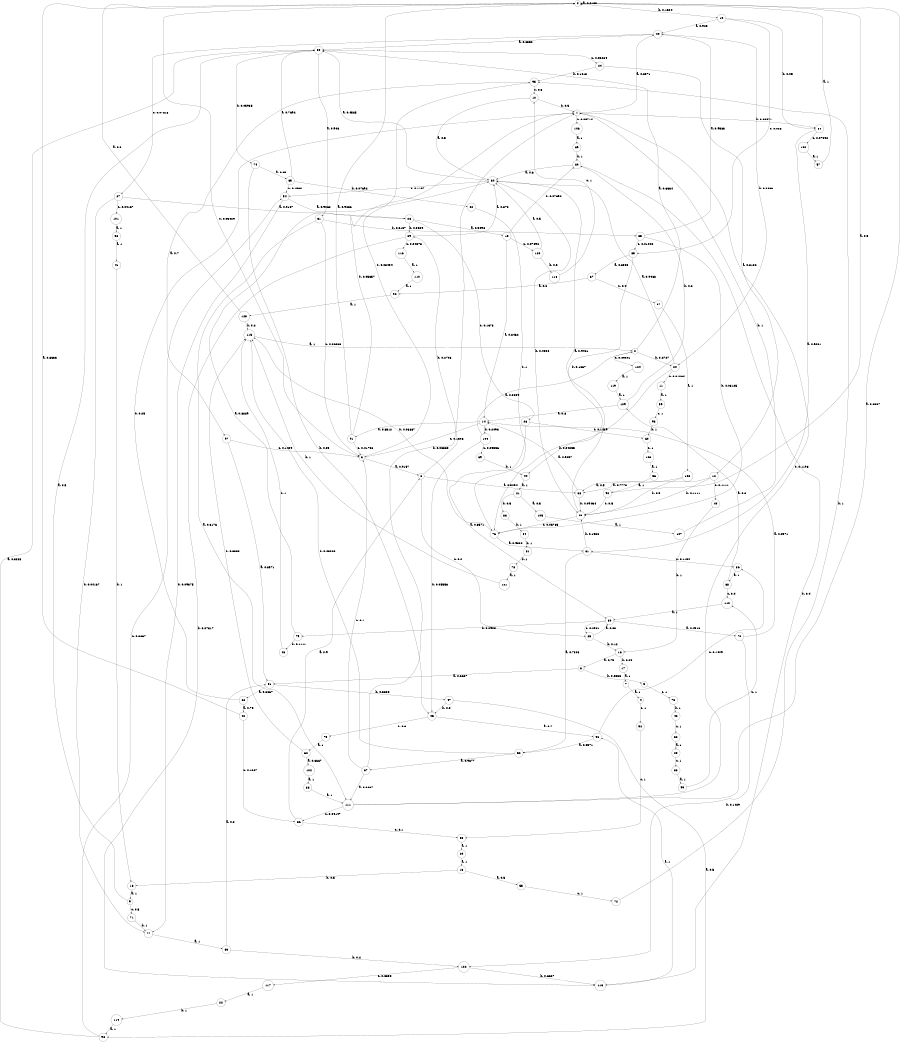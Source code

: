 digraph "d7-200nw-t0-cen-SML" {
size = "6,8.5";
ratio = "fill";
node [shape = circle];
node [fontsize = 24];
edge [fontsize = 24];
0 -> 0 [label = "a: 0.8133   "];
0 -> 19 [label = "b: 0.1524   "];
0 -> 3 [label = "c: 0.03429  "];
1 -> 49 [label = "a: 0.8571   "];
1 -> 34 [label = "b: 0.08571  "];
1 -> 106 [label = "c: 0.05714  "];
2 -> 50 [label = "a: 0.6364   "];
2 -> 20 [label = "b: 0.2727   "];
2 -> 124 [label = "c: 0.09091  "];
3 -> 6 [label = "a: 0.9157   "];
3 -> 95 [label = "b: 0.08434  "];
4 -> 94 [label = "c: 1        "];
5 -> 73 [label = "c: 1        "];
6 -> 38 [label = "a: 0.5294   "];
6 -> 69 [label = "b: 0.2706   "];
6 -> 25 [label = "c: 0.2      "];
7 -> 4 [label = "a: 1        "];
8 -> 51 [label = "a: 0.6667   "];
8 -> 5 [label = "b: 0.3333   "];
9 -> 50 [label = "a: 0.5      "];
9 -> 71 [label = "c: 0.5      "];
10 -> 64 [label = "a: 0.5      "];
10 -> 1 [label = "b: 0.5      "];
11 -> 59 [label = "a: 1        "];
12 -> 38 [label = "a: 0.7778   "];
12 -> 43 [label = "b: 0.1111   "];
12 -> 40 [label = "c: 0.1111   "];
13 -> 55 [label = "a: 0.5      "];
13 -> 18 [label = "b: 0.5      "];
14 -> 91 [label = "a: 0.6512   "];
14 -> 104 [label = "b: 0.2093   "];
14 -> 3 [label = "c: 0.1395   "];
15 -> 14 [label = "a: 0.8462   "];
15 -> 80 [label = "b: 0.07692  "];
15 -> 120 [label = "c: 0.07692  "];
16 -> 8 [label = "a: 0.75     "];
16 -> 17 [label = "b: 0.25     "];
17 -> 7 [label = "a: 1        "];
18 -> 9 [label = "a: 1        "];
19 -> 49 [label = "a: 0.925    "];
19 -> 34 [label = "b: 0.05     "];
19 -> 85 [label = "c: 0.025    "];
20 -> 64 [label = "a: 0.9468   "];
20 -> 76 [label = "b: 0.04255  "];
20 -> 11 [label = "c: 0.01064  "];
21 -> 105 [label = "a: 0.5      "];
21 -> 83 [label = "b: 0.5      "];
22 -> 114 [label = "b: 1        "];
23 -> 33 [label = "c: 1        "];
24 -> 12 [label = "a: 0.8182   "];
24 -> 95 [label = "b: 0.1818   "];
25 -> 30 [label = "a: 0.88     "];
25 -> 16 [label = "b: 0.12     "];
26 -> 30 [label = "a: 0.8571   "];
26 -> 60 [label = "b: 0.1429   "];
27 -> 28 [label = "a: 0.9167   "];
27 -> 77 [label = "b: 0.04167  "];
27 -> 101 [label = "c: 0.04167  "];
28 -> 15 [label = "a: 0.5098   "];
28 -> 69 [label = "b: 0.3529   "];
28 -> 26 [label = "c: 0.1373   "];
29 -> 13 [label = "a: 1        "];
30 -> 70 [label = "a: 0.4516   "];
30 -> 79 [label = "b: 0.2903   "];
30 -> 25 [label = "c: 0.2581   "];
31 -> 111 [label = "a: 0.6176   "];
31 -> 35 [label = "b: 0.3137   "];
31 -> 3 [label = "c: 0.06863  "];
32 -> 23 [label = "a: 1        "];
33 -> 99 [label = "a: 1        "];
34 -> 61 [label = "a: 0.9231   "];
34 -> 100 [label = "c: 0.07692  "];
35 -> 49 [label = "a: 0.9583   "];
35 -> 76 [label = "b: 0.03125  "];
35 -> 85 [label = "c: 0.01042  "];
36 -> 6 [label = "a: 0.9      "];
36 -> 53 [label = "c: 0.1      "];
37 -> 111 [label = "a: 0.8667   "];
37 -> 1 [label = "b: 0.03333  "];
37 -> 3 [label = "c: 0.1      "];
38 -> 14 [label = "a: 0.9057   "];
38 -> 43 [label = "b: 0.09434  "];
39 -> 44 [label = "b: 1        "];
40 -> 16 [label = "b: 1        "];
41 -> 18 [label = "b: 1        "];
42 -> 0 [label = "a: 0.8333   "];
42 -> 36 [label = "c: 0.1667   "];
43 -> 64 [label = "a: 0.9421   "];
43 -> 76 [label = "b: 0.05785  "];
44 -> 21 [label = "a: 1        "];
45 -> 96 [label = "a: 0.7      "];
45 -> 75 [label = "b: 0.3      "];
46 -> 115 [label = "b: 1        "];
47 -> 98 [label = "a: 0.5      "];
47 -> 45 [label = "b: 0.5      "];
48 -> 32 [label = "c: 1        "];
49 -> 50 [label = "a: 0.6352   "];
49 -> 20 [label = "b: 0.2866   "];
49 -> 27 [label = "c: 0.07818  "];
50 -> 31 [label = "a: 0.908    "];
50 -> 74 [label = "b: 0.05935  "];
50 -> 24 [label = "c: 0.03264  "];
51 -> 66 [label = "a: 0.6667   "];
51 -> 47 [label = "b: 0.3333   "];
52 -> 37 [label = "a: 0.9677   "];
52 -> 115 [label = "b: 0.03226  "];
53 -> 29 [label = "a: 1        "];
54 -> 28 [label = "a: 0.9062   "];
54 -> 77 [label = "b: 0.09375  "];
55 -> 72 [label = "c: 1        "];
56 -> 90 [label = "a: 1        "];
57 -> 0 [label = "a: 1        "];
58 -> 41 [label = "a: 1        "];
59 -> 93 [label = "c: 1        "];
60 -> 103 [label = "c: 1        "];
61 -> 52 [label = "a: 0.7308   "];
61 -> 43 [label = "b: 0.1538   "];
61 -> 86 [label = "c: 0.1154   "];
62 -> 102 [label = "a: 0.6667   "];
62 -> 115 [label = "b: 0.3333   "];
63 -> 51 [label = "a: 0.8      "];
63 -> 122 [label = "b: 0.2      "];
64 -> 50 [label = "a: 0.4585   "];
64 -> 43 [label = "b: 0.4308   "];
64 -> 54 [label = "c: 0.1107   "];
65 -> 50 [label = "a: 0.7692   "];
65 -> 82 [label = "b: 0.07692  "];
65 -> 54 [label = "c: 0.1538   "];
66 -> 42 [label = "a: 0.75     "];
66 -> 1 [label = "b: 0.25     "];
67 -> 92 [label = "a: 0.6      "];
67 -> 87 [label = "c: 0.4      "];
68 -> 109 [label = "a: 0.6      "];
68 -> 112 [label = "c: 0.4      "];
69 -> 64 [label = "a: 0.878    "];
69 -> 113 [label = "b: 0.07317  "];
69 -> 116 [label = "c: 0.04878  "];
70 -> 14 [label = "a: 0.8571   "];
70 -> 122 [label = "b: 0.1429   "];
71 -> 77 [label = "b: 1        "];
72 -> 95 [label = "b: 1        "];
73 -> 48 [label = "b: 1        "];
74 -> 65 [label = "a: 0.65     "];
74 -> 45 [label = "b: 0.35     "];
75 -> 62 [label = "a: 1        "];
76 -> 61 [label = "a: 0.9333   "];
76 -> 115 [label = "b: 0.06667  "];
77 -> 63 [label = "a: 1        "];
78 -> 121 [label = "a: 1        "];
79 -> 64 [label = "a: 0.8889   "];
79 -> 46 [label = "b: 0.1111   "];
80 -> 64 [label = "a: 0.6      "];
80 -> 113 [label = "b: 0.4      "];
81 -> 78 [label = "b: 1        "];
82 -> 76 [label = "b: 1        "];
83 -> 84 [label = "b: 1        "];
84 -> 81 [label = "b: 1        "];
85 -> 67 [label = "a: 0.8333   "];
85 -> 44 [label = "b: 0.1667   "];
86 -> 68 [label = "a: 1        "];
87 -> 108 [label = "a: 1        "];
88 -> 111 [label = "a: 1        "];
89 -> 80 [label = "b: 1        "];
90 -> 0 [label = "a: 0.5      "];
90 -> 43 [label = "b: 0.5      "];
91 -> 0 [label = "a: 0.9286   "];
91 -> 1 [label = "b: 0.05357  "];
91 -> 3 [label = "c: 0.01786  "];
92 -> 123 [label = "a: 1        "];
93 -> 60 [label = "b: 1        "];
94 -> 53 [label = "c: 1        "];
95 -> 97 [label = "a: 0.7      "];
95 -> 10 [label = "c: 0.3      "];
96 -> 52 [label = "a: 0.8571   "];
96 -> 86 [label = "c: 0.1429   "];
97 -> 51 [label = "a: 0.8571   "];
97 -> 3 [label = "c: 0.1429   "];
98 -> 50 [label = "a: 0.3333   "];
98 -> 54 [label = "c: 0.6667   "];
99 -> 112 [label = "c: 1        "];
100 -> 57 [label = "a: 1        "];
101 -> 58 [label = "a: 1        "];
102 -> 88 [label = "a: 1        "];
103 -> 56 [label = "a: 1        "];
104 -> 2 [label = "a: 0.8889   "];
104 -> 45 [label = "b: 0.05556  "];
104 -> 39 [label = "c: 0.05556  "];
105 -> 107 [label = "a: 1        "];
106 -> 89 [label = "a: 1        "];
107 -> 1 [label = "b: 1        "];
108 -> 38 [label = "a: 0.5      "];
108 -> 43 [label = "b: 0.5      "];
109 -> 14 [label = "a: 0.8      "];
109 -> 80 [label = "b: 0.2      "];
110 -> 92 [label = "a: 1        "];
111 -> 0 [label = "a: 0.8387   "];
111 -> 1 [label = "b: 0.1198   "];
111 -> 36 [label = "c: 0.04147  "];
112 -> 30 [label = "a: 1        "];
113 -> 96 [label = "a: 1        "];
114 -> 98 [label = "a: 1        "];
115 -> 2 [label = "a: 1        "];
116 -> 110 [label = "a: 1        "];
117 -> 22 [label = "a: 1        "];
118 -> 10 [label = "c: 1        "];
119 -> 109 [label = "a: 1        "];
120 -> 64 [label = "a: 0.5      "];
120 -> 118 [label = "b: 0.5      "];
121 -> 115 [label = "b: 1        "];
122 -> 113 [label = "b: 0.6667   "];
122 -> 117 [label = "c: 0.3333   "];
123 -> 0 [label = "a: 0.8      "];
123 -> 115 [label = "b: 0.2      "];
124 -> 119 [label = "a: 1        "];
}